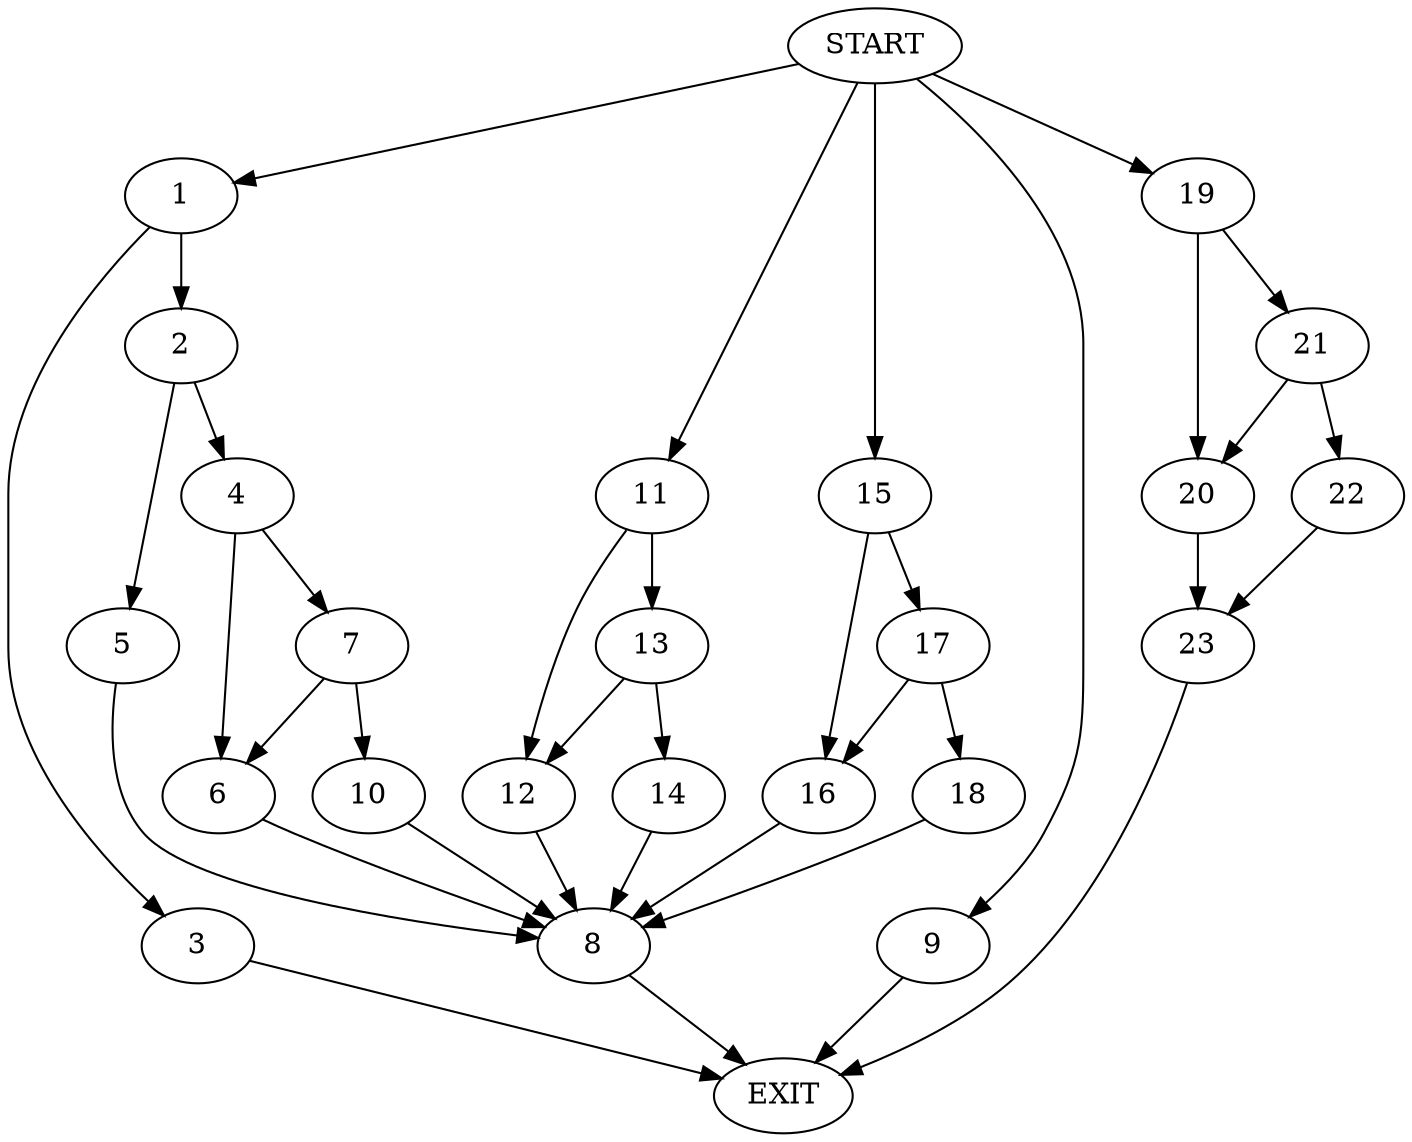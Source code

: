 digraph {
0 [label="START"]
24 [label="EXIT"]
0 -> 1
1 -> 2
1 -> 3
3 -> 24
2 -> 4
2 -> 5
4 -> 6
4 -> 7
5 -> 8
0 -> 9
9 -> 24
8 -> 24
6 -> 8
7 -> 10
7 -> 6
10 -> 8
0 -> 11
11 -> 12
11 -> 13
12 -> 8
13 -> 12
13 -> 14
14 -> 8
0 -> 15
15 -> 16
15 -> 17
17 -> 16
17 -> 18
16 -> 8
18 -> 8
0 -> 19
19 -> 20
19 -> 21
21 -> 20
21 -> 22
20 -> 23
22 -> 23
23 -> 24
}
